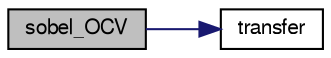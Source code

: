 digraph "sobel_OCV"
{
  edge [fontname="FreeSans",fontsize="10",labelfontname="FreeSans",labelfontsize="10"];
  node [fontname="FreeSans",fontsize="10",shape=record];
  rankdir="LR";
  Node1 [label="sobel_OCV",height=0.2,width=0.4,color="black", fillcolor="grey75", style="filled", fontcolor="black"];
  Node1 -> Node2 [color="midnightblue",fontsize="10",style="solid",fontname="FreeSans"];
  Node2 [label="transfer",height=0.2,width=0.4,color="black", fillcolor="white", style="filled",URL="$wedgebug__opencv_8cpp.html#ab775d30507b59f09d09d79853c3423ff"];
}
